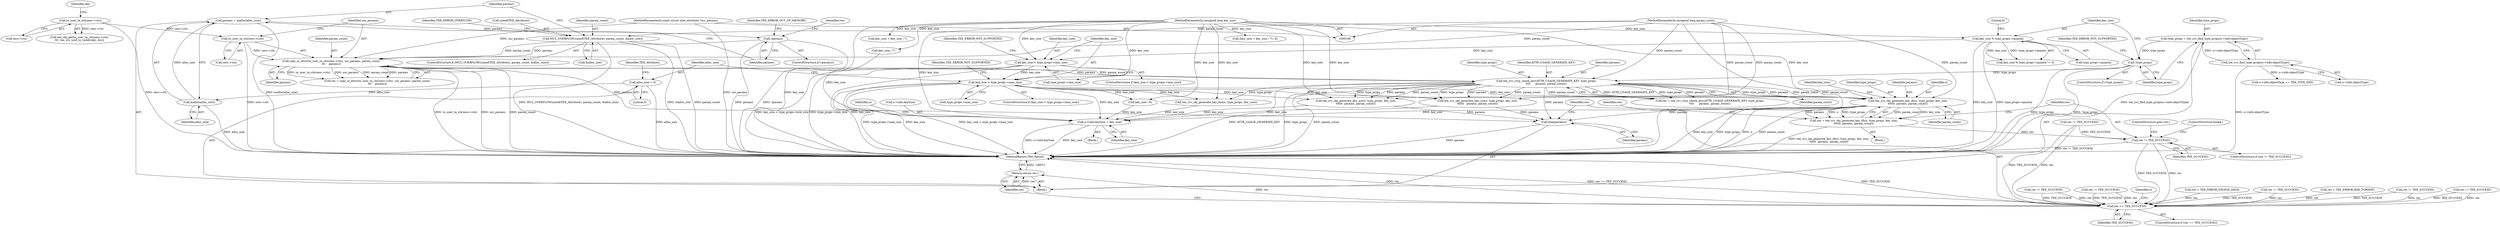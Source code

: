 digraph "0_optee_os_a637243270fc1faae16de059091795c32d86e65e_0@pointer" {
"1000390" [label="(Call,tee_svc_obj_generate_key_dh(o, type_props, key_size,\n\t\t\t\t\t\t  params, param_count))"];
"1000252" [label="(Call,tee_svc_cryp_check_attr(ATTR_USAGE_GENERATE_KEY, type_props,\n\t\t\t\t      params, param_count))"];
"1000183" [label="(Call,!type_props)"];
"1000174" [label="(Call,type_props = tee_svc_find_type_props(o->info.objectType))"];
"1000176" [label="(Call,tee_svc_find_type_props(o->info.objectType))"];
"1000237" [label="(Call,copy_in_attrs(to_user_ta_ctx(sess->ctx), usr_params, param_count,\n\t\t\t    params))"];
"1000238" [label="(Call,to_user_ta_ctx(sess->ctx))"];
"1000136" [label="(Call,to_user_ta_ctx(sess->ctx))"];
"1000109" [label="(MethodParameterIn,const struct utee_attribute *usr_params)"];
"1000218" [label="(Call,MUL_OVERFLOW(sizeof(TEE_Attribute), param_count, &alloc_size))"];
"1000110" [label="(MethodParameterIn,unsigned long param_count)"];
"1000231" [label="(Call,!params)"];
"1000226" [label="(Call,params = malloc(alloc_size))"];
"1000228" [label="(Call,malloc(alloc_size))"];
"1000214" [label="(Call,alloc_size = 0)"];
"1000206" [label="(Call,key_size > type_props->max_size)"];
"1000198" [label="(Call,key_size < type_props->min_size)"];
"1000189" [label="(Call,key_size % type_props->quanta)"];
"1000108" [label="(MethodParameterIn,unsigned long key_size)"];
"1000388" [label="(Call,res = tee_svc_obj_generate_key_dh(o, type_props, key_size,\n\t\t\t\t\t\t  params, param_count))"];
"1000397" [label="(Call,res != TEE_SUCCESS)"];
"1000426" [label="(Call,res == TEE_SUCCESS)"];
"1000444" [label="(Return,return res;)"];
"1000423" [label="(Call,free(params))"];
"1000430" [label="(Call,o->info.keySize = key_size)"];
"1000219" [label="(Call,sizeof(TEE_Attribute))"];
"1000221" [label="(Identifier,param_count)"];
"1000382" [label="(Call,res != TEE_SUCCESS)"];
"1000242" [label="(Identifier,usr_params)"];
"1000218" [label="(Call,MUL_OVERFLOW(sizeof(TEE_Attribute), param_count, &alloc_size))"];
"1000246" [label="(Call,res != TEE_SUCCESS)"];
"1000214" [label="(Call,alloc_size = 0)"];
"1000377" [label="(Call,tee_svc_obj_generate_key_dsa(o, type_props, key_size))"];
"1000304" [label="(Call,key_size + key_size / 7)"];
"1000397" [label="(Call,res != TEE_SUCCESS)"];
"1000217" [label="(ControlStructure,if (MUL_OVERFLOW(sizeof(TEE_Attribute), param_count, &alloc_size)))"];
"1000189" [label="(Call,key_size % type_props->quanta)"];
"1000424" [label="(Identifier,params)"];
"1000135" [label="(Call,tee_obj_get(to_user_ta_ctx(sess->ctx),\n\t\t\t  tee_svc_uref_to_vaddr(obj), &o))"];
"1000194" [label="(Literal,0)"];
"1000428" [label="(Identifier,TEE_SUCCESS)"];
"1000238" [label="(Call,to_user_ta_ctx(sess->ctx))"];
"1000398" [label="(Identifier,res)"];
"1000429" [label="(Block,)"];
"1000252" [label="(Call,tee_svc_cryp_check_attr(ATTR_USAGE_GENERATE_KEY, type_props,\n\t\t\t\t      params, param_count))"];
"1000141" [label="(Identifier,obj)"];
"1000234" [label="(Identifier,TEE_ERROR_OUT_OF_MEMORY)"];
"1000362" [label="(Call,tee_svc_obj_generate_key_rsa(o, type_props, key_size,\n\t\t\t\t\t\t   params, param_count))"];
"1000191" [label="(Call,type_props->quanta)"];
"1000226" [label="(Call,params = malloc(alloc_size))"];
"1000197" [label="(ControlStructure,if (key_size < type_props->min_size))"];
"1000268" [label="(Block,)"];
"1000400" [label="(ControlStructure,goto out;)"];
"1000395" [label="(Identifier,param_count)"];
"1000177" [label="(Call,o->info.objectType)"];
"1000212" [label="(Identifier,TEE_ERROR_NOT_SUPPORTED)"];
"1000208" [label="(Call,type_props->max_size)"];
"1000446" [label="(MethodReturn,TEE_Result)"];
"1000244" [label="(Identifier,params)"];
"1000111" [label="(Block,)"];
"1000220" [label="(Identifier,TEE_Attribute)"];
"1000401" [label="(ControlStructure,break;)"];
"1000237" [label="(Call,copy_in_attrs(to_user_ta_ctx(sess->ctx), usr_params, param_count,\n\t\t\t    params))"];
"1000394" [label="(Identifier,params)"];
"1000406" [label="(Call,tee_svc_obj_generate_key_ecc(o, type_props, key_size,\n\t\t\t\t\t\t  params, param_count))"];
"1000207" [label="(Identifier,key_size)"];
"1000182" [label="(ControlStructure,if (!type_props))"];
"1000183" [label="(Call,!type_props)"];
"1000200" [label="(Call,type_props->min_size)"];
"1000184" [label="(Identifier,type_props)"];
"1000433" [label="(Identifier,o)"];
"1000256" [label="(Identifier,param_count)"];
"1000205" [label="(ControlStructure,if (key_size > type_props->max_size))"];
"1000431" [label="(Call,o->info.keySize)"];
"1000136" [label="(Call,to_user_ta_ctx(sess->ctx))"];
"1000425" [label="(ControlStructure,if (res == TEE_SUCCESS))"];
"1000186" [label="(Identifier,TEE_ERROR_NOT_SUPPORTED)"];
"1000390" [label="(Call,tee_svc_obj_generate_key_dh(o, type_props, key_size,\n\t\t\t\t\t\t  params, param_count))"];
"1000391" [label="(Identifier,o)"];
"1000389" [label="(Identifier,res)"];
"1000110" [label="(MethodParameterIn,unsigned long param_count)"];
"1000206" [label="(Call,key_size > type_props->max_size)"];
"1000239" [label="(Call,sess->ctx)"];
"1000426" [label="(Call,res == TEE_SUCCESS)"];
"1000137" [label="(Call,sess->ctx)"];
"1000190" [label="(Identifier,key_size)"];
"1000258" [label="(Call,res != TEE_SUCCESS)"];
"1000324" [label="(Call,res = TEE_ERROR_EXCESS_DATA)"];
"1000369" [label="(Call,res != TEE_SUCCESS)"];
"1000444" [label="(Return,return res;)"];
"1000108" [label="(MethodParameterIn,unsigned long key_size)"];
"1000228" [label="(Call,malloc(alloc_size))"];
"1000227" [label="(Identifier,params)"];
"1000243" [label="(Identifier,param_count)"];
"1000436" [label="(Identifier,key_size)"];
"1000419" [label="(Call,res = TEE_ERROR_BAD_FORMAT)"];
"1000199" [label="(Identifier,key_size)"];
"1000176" [label="(Call,tee_svc_find_type_props(o->info.objectType))"];
"1000204" [label="(Identifier,TEE_ERROR_NOT_SUPPORTED)"];
"1000338" [label="(Call,res != TEE_SUCCESS)"];
"1000231" [label="(Call,!params)"];
"1000236" [label="(Identifier,res)"];
"1000174" [label="(Call,type_props = tee_svc_find_type_props(o->info.objectType))"];
"1000215" [label="(Identifier,alloc_size)"];
"1000109" [label="(MethodParameterIn,const struct utee_attribute *usr_params)"];
"1000225" [label="(Identifier,TEE_ERROR_OVERFLOW)"];
"1000393" [label="(Identifier,key_size)"];
"1000188" [label="(Call,key_size % type_props->quanta != 0)"];
"1000222" [label="(Call,&alloc_size)"];
"1000235" [label="(Call,res = copy_in_attrs(to_user_ta_ctx(sess->ctx), usr_params, param_count,\n\t\t\t    params))"];
"1000306" [label="(Call,key_size / 7)"];
"1000440" [label="(Identifier,o)"];
"1000175" [label="(Identifier,type_props)"];
"1000413" [label="(Call,res != TEE_SUCCESS)"];
"1000396" [label="(ControlStructure,if (res != TEE_SUCCESS))"];
"1000430" [label="(Call,o->info.keySize = key_size)"];
"1000230" [label="(ControlStructure,if (!params))"];
"1000229" [label="(Identifier,alloc_size)"];
"1000232" [label="(Identifier,params)"];
"1000399" [label="(Identifier,TEE_SUCCESS)"];
"1000254" [label="(Identifier,type_props)"];
"1000216" [label="(Literal,0)"];
"1000253" [label="(Identifier,ATTR_USAGE_GENERATE_KEY)"];
"1000303" [label="(Call,(key_size + key_size / 7) / 8)"];
"1000255" [label="(Identifier,params)"];
"1000427" [label="(Identifier,res)"];
"1000423" [label="(Call,free(params))"];
"1000250" [label="(Call,res = tee_svc_cryp_check_attr(ATTR_USAGE_GENERATE_KEY, type_props,\n\t\t\t\t      params, param_count))"];
"1000281" [label="(Call,key_size / 8)"];
"1000392" [label="(Identifier,type_props)"];
"1000286" [label="(Call,o->info.objectType == TEE_TYPE_DES)"];
"1000198" [label="(Call,key_size < type_props->min_size)"];
"1000388" [label="(Call,res = tee_svc_obj_generate_key_dh(o, type_props, key_size,\n\t\t\t\t\t\t  params, param_count))"];
"1000445" [label="(Identifier,res)"];
"1000390" -> "1000388"  [label="AST: "];
"1000390" -> "1000395"  [label="CFG: "];
"1000391" -> "1000390"  [label="AST: "];
"1000392" -> "1000390"  [label="AST: "];
"1000393" -> "1000390"  [label="AST: "];
"1000394" -> "1000390"  [label="AST: "];
"1000395" -> "1000390"  [label="AST: "];
"1000388" -> "1000390"  [label="CFG: "];
"1000390" -> "1000446"  [label="DDG: type_props"];
"1000390" -> "1000446"  [label="DDG: key_size"];
"1000390" -> "1000446"  [label="DDG: o"];
"1000390" -> "1000446"  [label="DDG: param_count"];
"1000390" -> "1000388"  [label="DDG: param_count"];
"1000390" -> "1000388"  [label="DDG: key_size"];
"1000390" -> "1000388"  [label="DDG: params"];
"1000390" -> "1000388"  [label="DDG: o"];
"1000390" -> "1000388"  [label="DDG: type_props"];
"1000252" -> "1000390"  [label="DDG: type_props"];
"1000252" -> "1000390"  [label="DDG: params"];
"1000252" -> "1000390"  [label="DDG: param_count"];
"1000206" -> "1000390"  [label="DDG: key_size"];
"1000108" -> "1000390"  [label="DDG: key_size"];
"1000110" -> "1000390"  [label="DDG: param_count"];
"1000390" -> "1000423"  [label="DDG: params"];
"1000390" -> "1000430"  [label="DDG: key_size"];
"1000252" -> "1000250"  [label="AST: "];
"1000252" -> "1000256"  [label="CFG: "];
"1000253" -> "1000252"  [label="AST: "];
"1000254" -> "1000252"  [label="AST: "];
"1000255" -> "1000252"  [label="AST: "];
"1000256" -> "1000252"  [label="AST: "];
"1000250" -> "1000252"  [label="CFG: "];
"1000252" -> "1000446"  [label="DDG: ATTR_USAGE_GENERATE_KEY"];
"1000252" -> "1000446"  [label="DDG: type_props"];
"1000252" -> "1000446"  [label="DDG: param_count"];
"1000252" -> "1000250"  [label="DDG: ATTR_USAGE_GENERATE_KEY"];
"1000252" -> "1000250"  [label="DDG: type_props"];
"1000252" -> "1000250"  [label="DDG: params"];
"1000252" -> "1000250"  [label="DDG: param_count"];
"1000183" -> "1000252"  [label="DDG: type_props"];
"1000237" -> "1000252"  [label="DDG: params"];
"1000237" -> "1000252"  [label="DDG: param_count"];
"1000110" -> "1000252"  [label="DDG: param_count"];
"1000252" -> "1000362"  [label="DDG: type_props"];
"1000252" -> "1000362"  [label="DDG: params"];
"1000252" -> "1000362"  [label="DDG: param_count"];
"1000252" -> "1000377"  [label="DDG: type_props"];
"1000252" -> "1000406"  [label="DDG: type_props"];
"1000252" -> "1000406"  [label="DDG: params"];
"1000252" -> "1000406"  [label="DDG: param_count"];
"1000252" -> "1000423"  [label="DDG: params"];
"1000183" -> "1000182"  [label="AST: "];
"1000183" -> "1000184"  [label="CFG: "];
"1000184" -> "1000183"  [label="AST: "];
"1000186" -> "1000183"  [label="CFG: "];
"1000190" -> "1000183"  [label="CFG: "];
"1000183" -> "1000446"  [label="DDG: type_props"];
"1000183" -> "1000446"  [label="DDG: !type_props"];
"1000174" -> "1000183"  [label="DDG: type_props"];
"1000174" -> "1000111"  [label="AST: "];
"1000174" -> "1000176"  [label="CFG: "];
"1000175" -> "1000174"  [label="AST: "];
"1000176" -> "1000174"  [label="AST: "];
"1000184" -> "1000174"  [label="CFG: "];
"1000174" -> "1000446"  [label="DDG: tee_svc_find_type_props(o->info.objectType)"];
"1000176" -> "1000174"  [label="DDG: o->info.objectType"];
"1000176" -> "1000177"  [label="CFG: "];
"1000177" -> "1000176"  [label="AST: "];
"1000176" -> "1000446"  [label="DDG: o->info.objectType"];
"1000176" -> "1000286"  [label="DDG: o->info.objectType"];
"1000237" -> "1000235"  [label="AST: "];
"1000237" -> "1000244"  [label="CFG: "];
"1000238" -> "1000237"  [label="AST: "];
"1000242" -> "1000237"  [label="AST: "];
"1000243" -> "1000237"  [label="AST: "];
"1000244" -> "1000237"  [label="AST: "];
"1000235" -> "1000237"  [label="CFG: "];
"1000237" -> "1000446"  [label="DDG: to_user_ta_ctx(sess->ctx)"];
"1000237" -> "1000446"  [label="DDG: usr_params"];
"1000237" -> "1000446"  [label="DDG: param_count"];
"1000237" -> "1000235"  [label="DDG: to_user_ta_ctx(sess->ctx)"];
"1000237" -> "1000235"  [label="DDG: usr_params"];
"1000237" -> "1000235"  [label="DDG: param_count"];
"1000237" -> "1000235"  [label="DDG: params"];
"1000238" -> "1000237"  [label="DDG: sess->ctx"];
"1000109" -> "1000237"  [label="DDG: usr_params"];
"1000218" -> "1000237"  [label="DDG: param_count"];
"1000110" -> "1000237"  [label="DDG: param_count"];
"1000231" -> "1000237"  [label="DDG: params"];
"1000237" -> "1000423"  [label="DDG: params"];
"1000238" -> "1000239"  [label="CFG: "];
"1000239" -> "1000238"  [label="AST: "];
"1000242" -> "1000238"  [label="CFG: "];
"1000238" -> "1000446"  [label="DDG: sess->ctx"];
"1000136" -> "1000238"  [label="DDG: sess->ctx"];
"1000136" -> "1000135"  [label="AST: "];
"1000136" -> "1000137"  [label="CFG: "];
"1000137" -> "1000136"  [label="AST: "];
"1000141" -> "1000136"  [label="CFG: "];
"1000136" -> "1000446"  [label="DDG: sess->ctx"];
"1000136" -> "1000135"  [label="DDG: sess->ctx"];
"1000109" -> "1000106"  [label="AST: "];
"1000109" -> "1000446"  [label="DDG: usr_params"];
"1000218" -> "1000217"  [label="AST: "];
"1000218" -> "1000222"  [label="CFG: "];
"1000219" -> "1000218"  [label="AST: "];
"1000221" -> "1000218"  [label="AST: "];
"1000222" -> "1000218"  [label="AST: "];
"1000225" -> "1000218"  [label="CFG: "];
"1000227" -> "1000218"  [label="CFG: "];
"1000218" -> "1000446"  [label="DDG: param_count"];
"1000218" -> "1000446"  [label="DDG: MUL_OVERFLOW(sizeof(TEE_Attribute), param_count, &alloc_size)"];
"1000218" -> "1000446"  [label="DDG: &alloc_size"];
"1000110" -> "1000218"  [label="DDG: param_count"];
"1000110" -> "1000106"  [label="AST: "];
"1000110" -> "1000446"  [label="DDG: param_count"];
"1000110" -> "1000362"  [label="DDG: param_count"];
"1000110" -> "1000406"  [label="DDG: param_count"];
"1000231" -> "1000230"  [label="AST: "];
"1000231" -> "1000232"  [label="CFG: "];
"1000232" -> "1000231"  [label="AST: "];
"1000234" -> "1000231"  [label="CFG: "];
"1000236" -> "1000231"  [label="CFG: "];
"1000231" -> "1000446"  [label="DDG: !params"];
"1000231" -> "1000446"  [label="DDG: params"];
"1000226" -> "1000231"  [label="DDG: params"];
"1000226" -> "1000111"  [label="AST: "];
"1000226" -> "1000228"  [label="CFG: "];
"1000227" -> "1000226"  [label="AST: "];
"1000228" -> "1000226"  [label="AST: "];
"1000232" -> "1000226"  [label="CFG: "];
"1000226" -> "1000446"  [label="DDG: malloc(alloc_size)"];
"1000228" -> "1000226"  [label="DDG: alloc_size"];
"1000228" -> "1000229"  [label="CFG: "];
"1000229" -> "1000228"  [label="AST: "];
"1000228" -> "1000446"  [label="DDG: alloc_size"];
"1000214" -> "1000228"  [label="DDG: alloc_size"];
"1000214" -> "1000111"  [label="AST: "];
"1000214" -> "1000216"  [label="CFG: "];
"1000215" -> "1000214"  [label="AST: "];
"1000216" -> "1000214"  [label="AST: "];
"1000220" -> "1000214"  [label="CFG: "];
"1000214" -> "1000446"  [label="DDG: alloc_size"];
"1000206" -> "1000205"  [label="AST: "];
"1000206" -> "1000208"  [label="CFG: "];
"1000207" -> "1000206"  [label="AST: "];
"1000208" -> "1000206"  [label="AST: "];
"1000212" -> "1000206"  [label="CFG: "];
"1000215" -> "1000206"  [label="CFG: "];
"1000206" -> "1000446"  [label="DDG: key_size > type_props->max_size"];
"1000206" -> "1000446"  [label="DDG: type_props->max_size"];
"1000206" -> "1000446"  [label="DDG: key_size"];
"1000198" -> "1000206"  [label="DDG: key_size"];
"1000108" -> "1000206"  [label="DDG: key_size"];
"1000206" -> "1000281"  [label="DDG: key_size"];
"1000206" -> "1000362"  [label="DDG: key_size"];
"1000206" -> "1000377"  [label="DDG: key_size"];
"1000206" -> "1000406"  [label="DDG: key_size"];
"1000206" -> "1000430"  [label="DDG: key_size"];
"1000198" -> "1000197"  [label="AST: "];
"1000198" -> "1000200"  [label="CFG: "];
"1000199" -> "1000198"  [label="AST: "];
"1000200" -> "1000198"  [label="AST: "];
"1000204" -> "1000198"  [label="CFG: "];
"1000207" -> "1000198"  [label="CFG: "];
"1000198" -> "1000446"  [label="DDG: type_props->min_size"];
"1000198" -> "1000446"  [label="DDG: key_size"];
"1000198" -> "1000446"  [label="DDG: key_size < type_props->min_size"];
"1000189" -> "1000198"  [label="DDG: key_size"];
"1000108" -> "1000198"  [label="DDG: key_size"];
"1000189" -> "1000188"  [label="AST: "];
"1000189" -> "1000191"  [label="CFG: "];
"1000190" -> "1000189"  [label="AST: "];
"1000191" -> "1000189"  [label="AST: "];
"1000194" -> "1000189"  [label="CFG: "];
"1000189" -> "1000446"  [label="DDG: key_size"];
"1000189" -> "1000446"  [label="DDG: type_props->quanta"];
"1000189" -> "1000188"  [label="DDG: key_size"];
"1000189" -> "1000188"  [label="DDG: type_props->quanta"];
"1000108" -> "1000189"  [label="DDG: key_size"];
"1000108" -> "1000106"  [label="AST: "];
"1000108" -> "1000446"  [label="DDG: key_size"];
"1000108" -> "1000281"  [label="DDG: key_size"];
"1000108" -> "1000303"  [label="DDG: key_size"];
"1000108" -> "1000304"  [label="DDG: key_size"];
"1000108" -> "1000306"  [label="DDG: key_size"];
"1000108" -> "1000362"  [label="DDG: key_size"];
"1000108" -> "1000377"  [label="DDG: key_size"];
"1000108" -> "1000406"  [label="DDG: key_size"];
"1000108" -> "1000430"  [label="DDG: key_size"];
"1000388" -> "1000268"  [label="AST: "];
"1000389" -> "1000388"  [label="AST: "];
"1000398" -> "1000388"  [label="CFG: "];
"1000388" -> "1000446"  [label="DDG: tee_svc_obj_generate_key_dh(o, type_props, key_size,\n\t\t\t\t\t\t  params, param_count)"];
"1000388" -> "1000397"  [label="DDG: res"];
"1000397" -> "1000396"  [label="AST: "];
"1000397" -> "1000399"  [label="CFG: "];
"1000398" -> "1000397"  [label="AST: "];
"1000399" -> "1000397"  [label="AST: "];
"1000400" -> "1000397"  [label="CFG: "];
"1000401" -> "1000397"  [label="CFG: "];
"1000397" -> "1000446"  [label="DDG: res != TEE_SUCCESS"];
"1000258" -> "1000397"  [label="DDG: TEE_SUCCESS"];
"1000397" -> "1000426"  [label="DDG: res"];
"1000397" -> "1000426"  [label="DDG: TEE_SUCCESS"];
"1000426" -> "1000425"  [label="AST: "];
"1000426" -> "1000428"  [label="CFG: "];
"1000427" -> "1000426"  [label="AST: "];
"1000428" -> "1000426"  [label="AST: "];
"1000433" -> "1000426"  [label="CFG: "];
"1000445" -> "1000426"  [label="CFG: "];
"1000426" -> "1000446"  [label="DDG: TEE_SUCCESS"];
"1000426" -> "1000446"  [label="DDG: res"];
"1000426" -> "1000446"  [label="DDG: res == TEE_SUCCESS"];
"1000258" -> "1000426"  [label="DDG: res"];
"1000258" -> "1000426"  [label="DDG: TEE_SUCCESS"];
"1000338" -> "1000426"  [label="DDG: res"];
"1000338" -> "1000426"  [label="DDG: TEE_SUCCESS"];
"1000382" -> "1000426"  [label="DDG: res"];
"1000382" -> "1000426"  [label="DDG: TEE_SUCCESS"];
"1000369" -> "1000426"  [label="DDG: res"];
"1000369" -> "1000426"  [label="DDG: TEE_SUCCESS"];
"1000324" -> "1000426"  [label="DDG: res"];
"1000246" -> "1000426"  [label="DDG: res"];
"1000246" -> "1000426"  [label="DDG: TEE_SUCCESS"];
"1000419" -> "1000426"  [label="DDG: res"];
"1000413" -> "1000426"  [label="DDG: res"];
"1000413" -> "1000426"  [label="DDG: TEE_SUCCESS"];
"1000426" -> "1000444"  [label="DDG: res"];
"1000444" -> "1000111"  [label="AST: "];
"1000444" -> "1000445"  [label="CFG: "];
"1000445" -> "1000444"  [label="AST: "];
"1000446" -> "1000444"  [label="CFG: "];
"1000444" -> "1000446"  [label="DDG: <RET>"];
"1000445" -> "1000444"  [label="DDG: res"];
"1000423" -> "1000111"  [label="AST: "];
"1000423" -> "1000424"  [label="CFG: "];
"1000424" -> "1000423"  [label="AST: "];
"1000427" -> "1000423"  [label="CFG: "];
"1000423" -> "1000446"  [label="DDG: params"];
"1000362" -> "1000423"  [label="DDG: params"];
"1000406" -> "1000423"  [label="DDG: params"];
"1000430" -> "1000429"  [label="AST: "];
"1000430" -> "1000436"  [label="CFG: "];
"1000431" -> "1000430"  [label="AST: "];
"1000436" -> "1000430"  [label="AST: "];
"1000440" -> "1000430"  [label="CFG: "];
"1000430" -> "1000446"  [label="DDG: key_size"];
"1000430" -> "1000446"  [label="DDG: o->info.keySize"];
"1000362" -> "1000430"  [label="DDG: key_size"];
"1000406" -> "1000430"  [label="DDG: key_size"];
"1000281" -> "1000430"  [label="DDG: key_size"];
"1000377" -> "1000430"  [label="DDG: key_size"];
"1000306" -> "1000430"  [label="DDG: key_size"];
}
